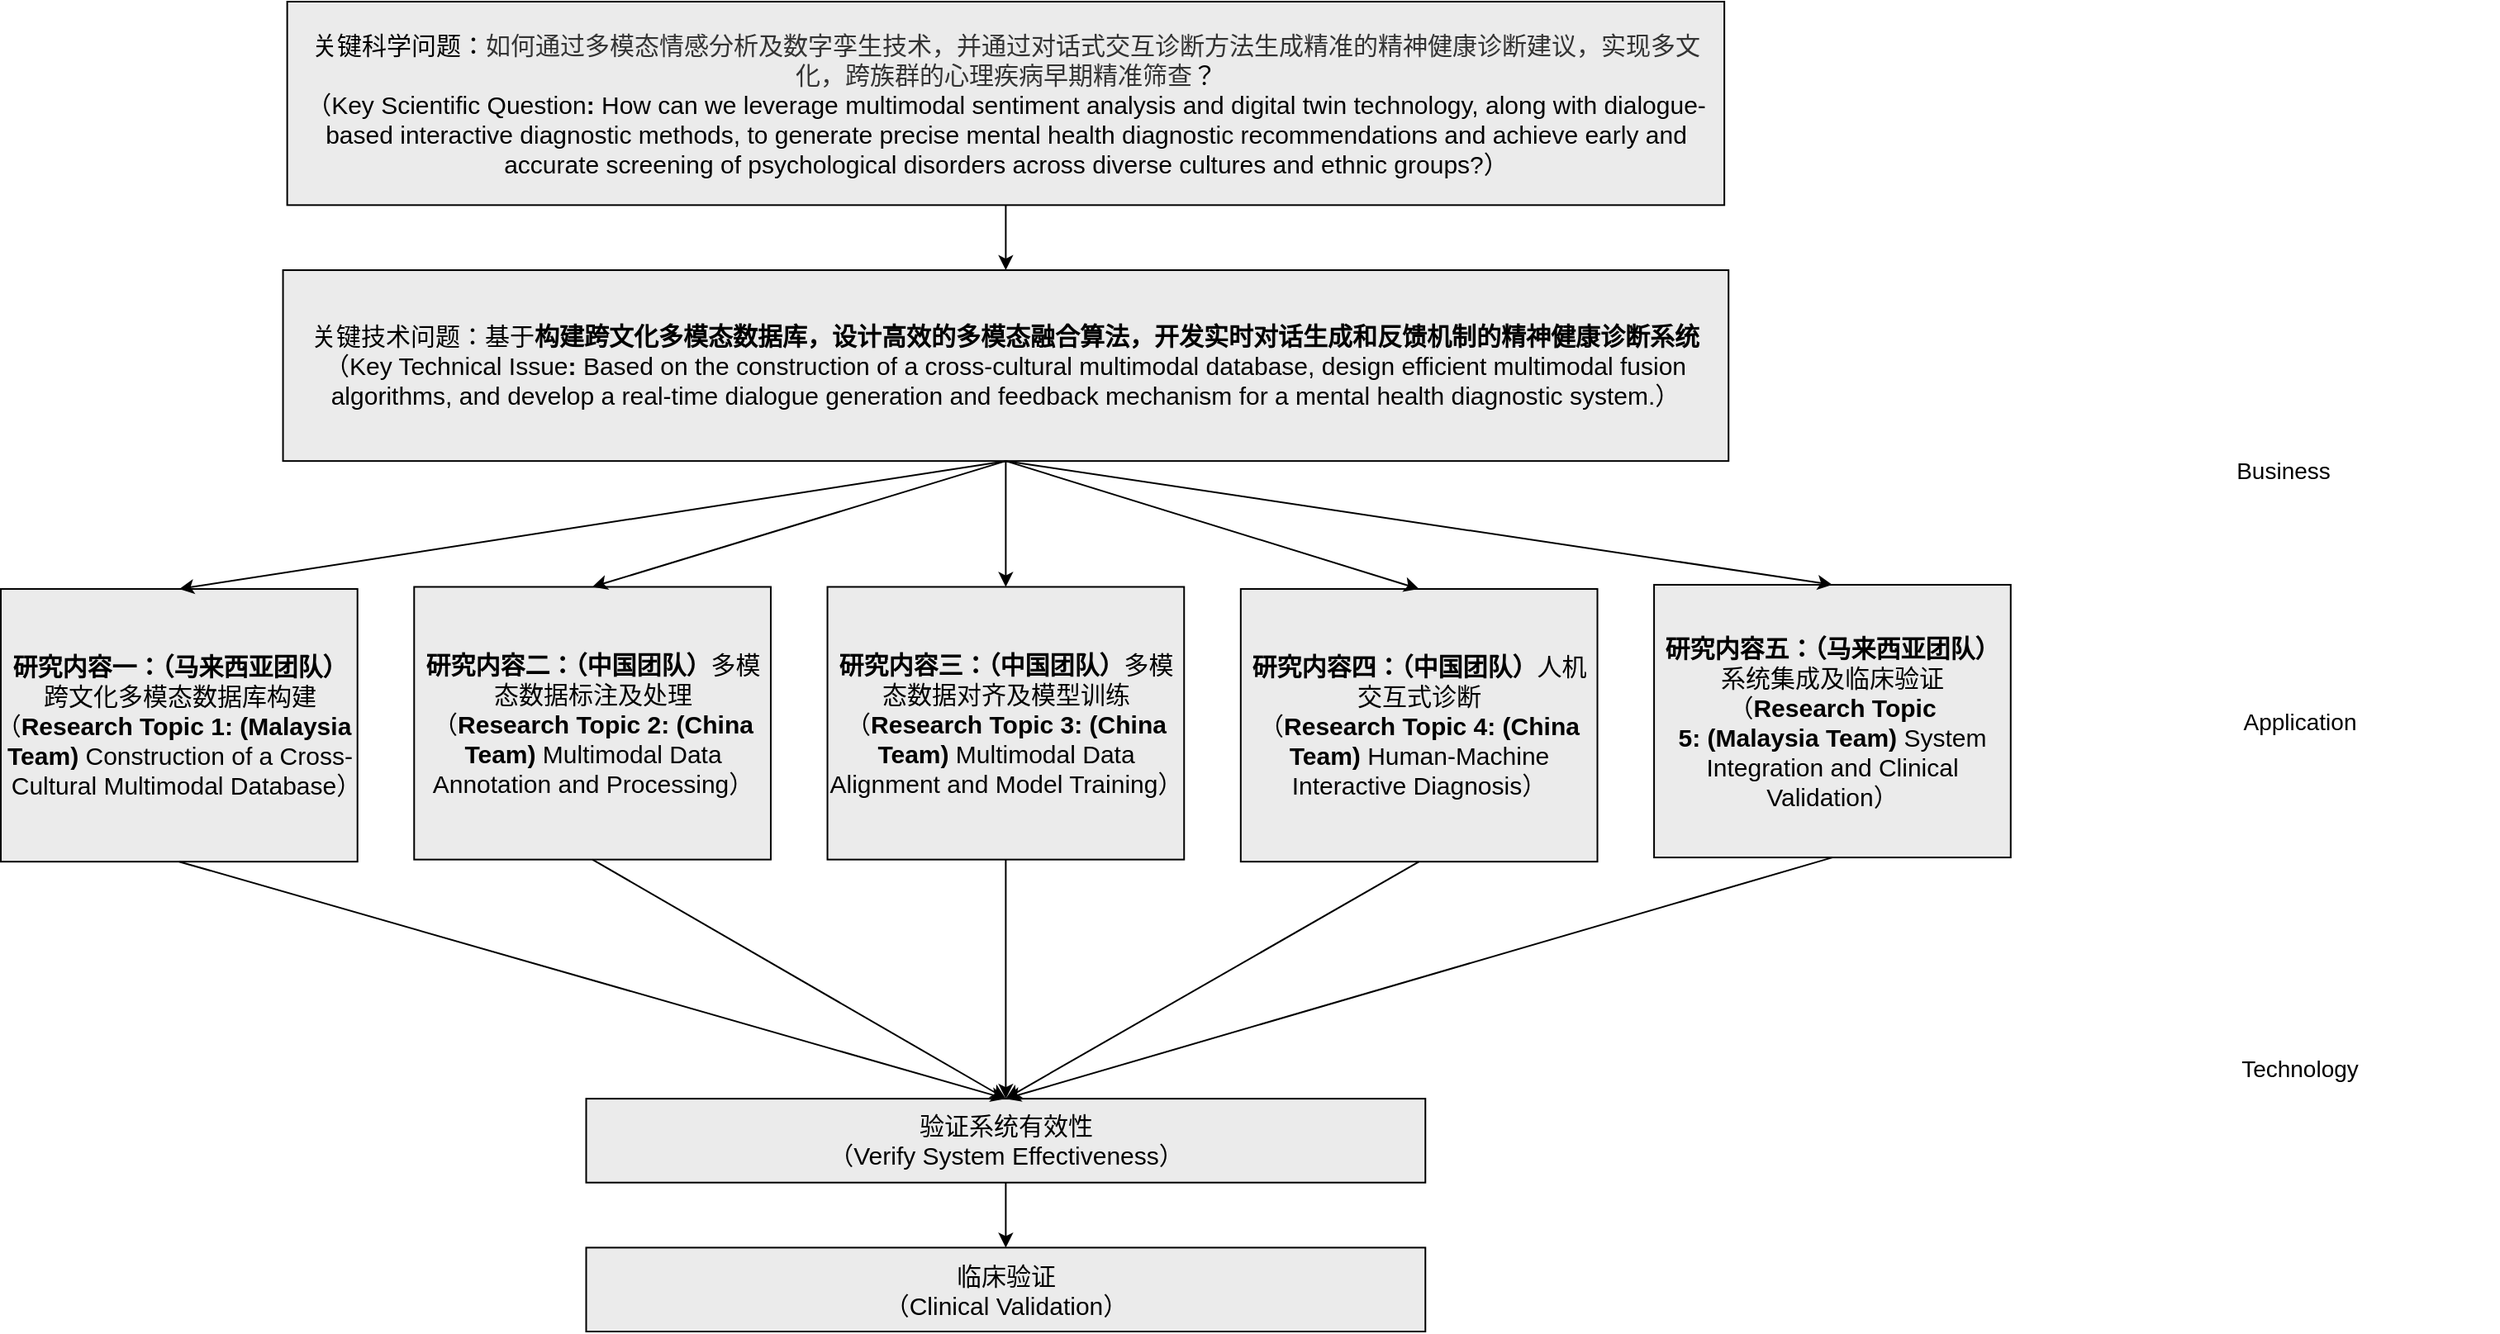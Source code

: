 <mxfile version="25.0.3">
  <diagram id="6I0OCvxSQrVGMHxT2VVA" name="Page-1">
    <mxGraphModel dx="1918" dy="665" grid="0" gridSize="10" guides="1" tooltips="1" connect="1" arrows="1" fold="1" page="0" pageScale="1" pageWidth="850" pageHeight="1100" math="0" shadow="0">
      <root>
        <mxCell id="0" />
        <mxCell id="1" parent="0" />
        <mxCell id="dKdSaXE48SgPbhcamS2K-58" value="Technology" style="text;html=1;strokeColor=none;fillColor=none;align=center;verticalAlign=middle;whiteSpace=wrap;fontSize=14;" parent="1" vertex="1">
          <mxGeometry x="1269" y="751" width="240" height="20" as="geometry" />
        </mxCell>
        <mxCell id="dKdSaXE48SgPbhcamS2K-59" value="Application" style="text;html=1;strokeColor=none;fillColor=none;align=center;verticalAlign=middle;whiteSpace=wrap;fontSize=14;" parent="1" vertex="1">
          <mxGeometry x="1269" y="541" width="240" height="20" as="geometry" />
        </mxCell>
        <mxCell id="dKdSaXE48SgPbhcamS2K-60" value="Business" style="text;html=1;strokeColor=none;fillColor=none;align=center;verticalAlign=middle;whiteSpace=wrap;fontSize=14;" parent="1" vertex="1">
          <mxGeometry x="1259" y="389" width="240" height="20" as="geometry" />
        </mxCell>
        <mxCell id="u0KdexLZ_XR5zZTz2mG9-1" value="" style="group" vertex="1" connectable="0" parent="1">
          <mxGeometry x="-2.5" y="115" width="1216.39" height="805" as="geometry" />
        </mxCell>
        <mxCell id="VO531dHjWUVzXmGTuJKX-1" value="&lt;font style=&quot;font-size: 15px;&quot;&gt;关键科学问题：&lt;span style=&quot;color: rgb(51, 51, 51); letter-spacing: 0pt; text-align: justify; text-indent: 2em;&quot;&gt;&lt;font face=&quot;Helvetica&quot; style=&quot;&quot;&gt;如何通过多模态情感分析及数字孪生技术，并通过对话式交互诊断方法生成精准的精神健康诊断建议，实现多文化，跨族群的心理疾病早期精准筛查&lt;/font&gt;&lt;/span&gt;&lt;span style=&quot;background-color: initial;&quot;&gt;？&lt;/span&gt;&lt;/font&gt;&lt;div style=&quot;text-align: start;&quot; data-hash=&quot;b935e11d9d1dda486e0670e52072802b&quot; data-version=&quot;3.0.0&quot;&gt;&lt;/div&gt;&lt;div&gt;&lt;font style=&quot;font-size: 15px;&quot;&gt;（Key Scientific Question&lt;strong style=&quot;&quot;&gt;:&lt;/strong&gt; How can we leverage multimodal sentiment analysis and digital twin technology, along with dialogue-based interactive diagnostic methods, to generate precise mental health diagnostic recommendations and achieve early and accurate screening of psychological disorders across diverse cultures and ethnic groups?）&lt;/font&gt;&lt;span style=&quot;background-color: initial;&quot;&gt;&lt;/span&gt;&lt;/div&gt;" style="html=1;outlineConnect=0;whiteSpace=wrap;fillColor=#EBEBEB;shape=mxgraph.archimate3.application;appType=generic;archiType=square;" parent="u0KdexLZ_XR5zZTz2mG9-1" vertex="1">
          <mxGeometry x="173.317" width="869.757" height="123.162" as="geometry" />
        </mxCell>
        <mxCell id="VO531dHjWUVzXmGTuJKX-2" value="&lt;font style=&quot;font-size: 15px;&quot;&gt;关键技术问题：基于&lt;b style=&quot;&quot;&gt;构建跨文化多模态数据库，&lt;/b&gt;&lt;b style=&quot;&quot;&gt;设计高效的多模态融合算法，开发实时对话生成和反馈机制的精神健康诊断系统&lt;/b&gt;&lt;/font&gt;&lt;div&gt;&lt;font style=&quot;font-size: 15px;&quot;&gt;（&lt;span style=&quot;background-color: initial;&quot;&gt;Key Technical Issue&lt;/span&gt;&lt;strong style=&quot;background-color: initial;&quot;&gt;:&lt;/strong&gt;&lt;span style=&quot;background-color: initial;&quot;&gt;&amp;nbsp;Based on the construction of a cross-cultural multimodal database, design efficient multimodal fusion algorithms, and develop a real-time dialogue generation and feedback mechanism for a mental health diagnostic system.&lt;/span&gt;&lt;span style=&quot;background-color: initial;&quot;&gt;）&lt;/span&gt;&lt;/font&gt;&lt;/div&gt;" style="html=1;outlineConnect=0;whiteSpace=wrap;fillColor=#EBEBEB;shape=mxgraph.archimate3.application;appType=generic;archiType=square;" parent="u0KdexLZ_XR5zZTz2mG9-1" vertex="1">
          <mxGeometry x="170.777" y="162.524" width="874.836" height="115.544" as="geometry" />
        </mxCell>
        <mxCell id="VO531dHjWUVzXmGTuJKX-3" value="&lt;font style=&quot;font-size: 15px;&quot;&gt;&lt;b style=&quot;&quot;&gt;研究内容二：（中国团队）&lt;/b&gt;多模态数据标注及处理&lt;/font&gt;&lt;div&gt;&lt;font style=&quot;font-size: 15px;&quot;&gt;（&lt;b style=&quot;&quot;&gt;Research Topic 2: (China Team)&lt;/b&gt; Multimodal Data Annotation and Processing）&lt;/font&gt;&lt;/div&gt;" style="html=1;outlineConnect=0;whiteSpace=wrap;fillColor=#EBEBEB;shape=mxgraph.archimate3.application;appType=generic;archiType=square;" parent="u0KdexLZ_XR5zZTz2mG9-1" vertex="1">
          <mxGeometry x="250.134" y="354.251" width="215.852" height="165.063" as="geometry" />
        </mxCell>
        <mxCell id="VO531dHjWUVzXmGTuJKX-4" value="&lt;font style=&quot;font-size: 15px;&quot;&gt;&lt;b style=&quot;&quot;&gt;研究内容三：（中国团队）&lt;/b&gt;多模态数据对齐及模型训练（&lt;strong style=&quot;background-color: initial;&quot;&gt;Research Topic 3:&lt;/strong&gt;&lt;span style=&quot;background-color: initial;&quot;&gt;&lt;b&gt;&amp;nbsp;(China Team) &lt;/b&gt;Multimodal Data Alignment and Model Training&lt;/span&gt;&lt;span style=&quot;background-color: initial;&quot;&gt;）&lt;/span&gt;&lt;/font&gt;" style="html=1;outlineConnect=0;whiteSpace=wrap;fillColor=#EBEBEB;shape=mxgraph.archimate3.application;appType=generic;archiType=square;" parent="u0KdexLZ_XR5zZTz2mG9-1" vertex="1">
          <mxGeometry x="500.269" y="354.251" width="215.852" height="165.063" as="geometry" />
        </mxCell>
        <mxCell id="VO531dHjWUVzXmGTuJKX-5" value="&lt;font style=&quot;font-size: 15px;&quot;&gt;&lt;b style=&quot;&quot;&gt;研究内容四：（中国团队）&lt;/b&gt;人机交互式诊断&lt;/font&gt;&lt;div&gt;&lt;font style=&quot;font-size: 15px;&quot;&gt;（&lt;b style=&quot;&quot;&gt;Research Topic 4: (China Team)&lt;/b&gt; Human-Machine Interactive Diagnosis）&lt;/font&gt;&lt;span style=&quot;color: rgba(0, 0, 0, 0); font-family: monospace; font-size: 0px; text-align: start; text-wrap-mode: nowrap;&quot;&gt;%3CmxGraphModel%3E%3Croot%3E%3CmxCell%20id%3D%220%22%2F%3E%3CmxCell%20id%3D%221%22%20parent%3D%220%22%2F%3E%3CmxCell%20id%3D%222%22%20value%3D%22%E7%A0%94%E7%A9%B6%E5%86%85%E5%AE%B9%E4%B8%80%EF%BC%9A%E5%A4%9A%E6%A8%A1%E6%80%81%E6%95%B0%E6%8D%AE%E6%94%B6%E9%9B%86%E5%8F%8A%E6%A0%87%E6%B3%A8%22%20style%3D%22html%3D1%3BoutlineConnect%3D0%3BwhiteSpace%3Dwrap%3BfillColor%3D%23EBEBEB%3Bshape%3Dmxgraph.archimate3.application%3BappType%3Dgeneric%3BarchiType%3Dsquare%3B%22%20vertex%3D%221%22%20parent%3D%221%22%3E%3CmxGeometry%20x%3D%22190%22%20y%3D%22320%22%20width%3D%22400%22%20height%3D%2240%22%20as%3D%22geometry%22%2F%3E%3C%2FmxCell%3E%3C%2Froot%3E%3C%2FmxGraphModel%3E&lt;/span&gt;&lt;/div&gt;" style="html=1;outlineConnect=0;whiteSpace=wrap;fillColor=#EBEBEB;shape=mxgraph.archimate3.application;appType=generic;archiType=square;" parent="u0KdexLZ_XR5zZTz2mG9-1" vertex="1">
          <mxGeometry x="750.403" y="355.521" width="215.852" height="165.063" as="geometry" />
        </mxCell>
        <mxCell id="VO531dHjWUVzXmGTuJKX-6" value="&lt;font style=&quot;font-size: 15px;&quot;&gt;&lt;b style=&quot;&quot;&gt;研究内容一：（马来西亚团队）&lt;/b&gt;跨文化多模态数据库构建&lt;/font&gt;&lt;span style=&quot;color: rgba(0, 0, 0, 0); font-family: monospace; text-align: start; text-wrap-mode: nowrap; font-size: 0px;&quot;&gt;%3CmxGraphModel%3E%3Croot%3E%3CmxCell%20id%3D%220%22%2F%3E%3CmxCell%20id%3D%221%22%20parent%3D%220%22%2F%3E%3CmxCell%20id%3D%222%22%20value%3D%22%E7%A0%94%E7%A9%B6%E5%86%85%E5%AE%B9%E4%B8%80%EF%BC%9A%E5%A4%9A%E6%A8%A1%E6%80%81%E6%95%B0%E6%8D%AE%E6%94%B6%E9%9B%86%E5%8F%8A%E6%A0%87%E6%B3%A8%22%20style%3D%22html%3D1%3BoutlineConnect%3D0%3BwhiteSpace%3Dwrap%3BfillColor%3D%23EBEBEB%3Bshape%3Dmxgraph.archimate3.application%3BappType%3Dgeneric%3BarchiType%3Dsquare%3B%22%20vertex%3D%221%22%20parent%3D%221%22%3E%3CmxGeometry%20x%3D%22190%22%20y%3D%22320%22%20width%3D%22400%22%20height%3D%2240%22%20as%3D%22geometry%22%2F%3E%3C%2FmxCell%3E%3C%2Froot%3E%3C%2FmxGraphModel%3E&lt;/span&gt;&lt;div&gt;&lt;span style=&quot;color: rgba(0, 0, 0, 0); font-family: monospace; text-align: start; text-wrap-mode: nowrap; font-size: 0px;&quot;&gt;（（（(&lt;/span&gt;&lt;font style=&quot;font-size: 15px;&quot;&gt;&lt;span style=&quot;background-color: initial;&quot;&gt;（&lt;/span&gt;&lt;strong style=&quot;background-color: initial;&quot;&gt;Research Topic 1:&lt;/strong&gt;&lt;span style=&quot;background-color: initial;&quot;&gt; &lt;b style=&quot;&quot;&gt;(Malaysia Team)&lt;/b&gt; Construction of a Cross-Cultural Multimodal Database）&lt;/span&gt;&lt;/font&gt;&lt;span style=&quot;color: rgba(0, 0, 0, 0); font-family: monospace; text-align: start; text-wrap-mode: nowrap; background-color: initial; font-size: 0px;&quot;&gt;）&lt;/span&gt;&lt;/div&gt;" style="html=1;outlineConnect=0;whiteSpace=wrap;fillColor=#EBEBEB;shape=mxgraph.archimate3.application;appType=generic;archiType=square;" parent="u0KdexLZ_XR5zZTz2mG9-1" vertex="1">
          <mxGeometry y="355.521" width="215.852" height="165.063" as="geometry" />
        </mxCell>
        <mxCell id="VO531dHjWUVzXmGTuJKX-7" value="&lt;font style=&quot;font-size: 15px;&quot;&gt;&lt;b style=&quot;&quot;&gt;研究内容五：（马来西亚团队）&lt;/b&gt;系统集成及临床验证（&lt;/font&gt;&lt;font style=&quot;font-size: 15px;&quot;&gt;&lt;strong style=&quot;background-color: initial;&quot;&gt;Research Topic 5:&lt;/strong&gt;&lt;span style=&quot;background-color: initial;&quot;&gt;&lt;b&gt;&amp;nbsp;(Malaysia Team)&lt;/b&gt; System Integration and Clinical Validation&lt;/span&gt;&lt;span style=&quot;background-color: initial;&quot;&gt;）&lt;/span&gt;&lt;/font&gt;&lt;span style=&quot;text-wrap-mode: nowrap; background-color: initial; color: rgba(0, 0, 0, 0); font-family: monospace; font-size: 0px; text-align: start;&quot;&gt;%3CmxGraphModel%3E%3Croot%3E%3CmxCell%20id%3D%220%22%2F%3E%3CmxCell%20id%3D%221%22%20parent%3D%220%22%2F%3E%3CmxCell%20id%3D%222%22%20value%3D%22%E7%A0%94%E7%A9%B6%E5%86%85%E5%AE%B9%E4%B8%80%EF%BC%9A%E5%A4%9A%E6%A8%A1%E6%80%81%E6%95%B0%E6%8D%AE%E6%94%B6%E9%9B%86%E5%8F%8A%E6%A0%87%E6%B3%A8%22%20style%3D%22html%3D1%3BoutlineConnect%3D0%3BwhiteSpace%3Dwrap%3BfillColor%3D%23EBEBEB%3Bshape%3Dmxgraph.archimate3.application%3BappType%3Dgeneric%3BarchiType%3Dsquare%3B%22%20vertex%3D%221%22%20parent%3D%221%22%3E%3CmxGeometry%20x%3D%22190%22%20y%3D%22320%22%20width%3D%22400%22%20height%3D%2240%22%20as%3D%22geometry%22%2F%3E%3C%2FmxCell%3E%3C%2Froot%3E%3C%2FmxGraphModel%3E（）&lt;/span&gt;" style="html=1;outlineConnect=0;whiteSpace=wrap;fillColor=#EBEBEB;shape=mxgraph.archimate3.application;appType=generic;archiType=square;" parent="u0KdexLZ_XR5zZTz2mG9-1" vertex="1">
          <mxGeometry x="1000.538" y="352.981" width="215.852" height="165.063" as="geometry" />
        </mxCell>
        <mxCell id="VO531dHjWUVzXmGTuJKX-8" value="&lt;font style=&quot;font-size: 15px;&quot;&gt;验证系统有效性&lt;/font&gt;&lt;div&gt;&lt;font style=&quot;font-size: 15px;&quot;&gt;（Verify System Effectiveness）&lt;/font&gt;&lt;/div&gt;" style="html=1;outlineConnect=0;whiteSpace=wrap;fillColor=#EBEBEB;shape=mxgraph.archimate3.application;appType=generic;archiType=square;" parent="u0KdexLZ_XR5zZTz2mG9-1" vertex="1">
          <mxGeometry x="354.251" y="664.062" width="507.887" height="50.789" as="geometry" />
        </mxCell>
        <mxCell id="VO531dHjWUVzXmGTuJKX-9" value="&lt;font style=&quot;font-size: 15px;&quot;&gt;临床验证&lt;/font&gt;&lt;div&gt;&lt;font style=&quot;font-size: 15px;&quot;&gt;（Clinical Validation）&lt;/font&gt;&lt;/div&gt;" style="html=1;outlineConnect=0;whiteSpace=wrap;fillColor=#EBEBEB;shape=mxgraph.archimate3.application;appType=generic;archiType=square;" parent="u0KdexLZ_XR5zZTz2mG9-1" vertex="1">
          <mxGeometry x="354.251" y="754.211" width="507.887" height="50.789" as="geometry" />
        </mxCell>
        <mxCell id="VO531dHjWUVzXmGTuJKX-10" style="edgeStyle=orthogonalEdgeStyle;rounded=0;orthogonalLoop=1;jettySize=auto;html=1;exitX=0.5;exitY=1;exitDx=0;exitDy=0;exitPerimeter=0;entryX=0.5;entryY=0;entryDx=0;entryDy=0;entryPerimeter=0;" parent="u0KdexLZ_XR5zZTz2mG9-1" source="VO531dHjWUVzXmGTuJKX-1" target="VO531dHjWUVzXmGTuJKX-2" edge="1">
          <mxGeometry relative="1" as="geometry" />
        </mxCell>
        <mxCell id="VO531dHjWUVzXmGTuJKX-11" style="rounded=0;orthogonalLoop=1;jettySize=auto;html=1;exitX=0.5;exitY=1;exitDx=0;exitDy=0;exitPerimeter=0;entryX=0.5;entryY=0;entryDx=0;entryDy=0;entryPerimeter=0;" parent="u0KdexLZ_XR5zZTz2mG9-1" source="VO531dHjWUVzXmGTuJKX-2" target="VO531dHjWUVzXmGTuJKX-3" edge="1">
          <mxGeometry relative="1" as="geometry" />
        </mxCell>
        <mxCell id="VO531dHjWUVzXmGTuJKX-12" style="rounded=0;orthogonalLoop=1;jettySize=auto;html=1;exitX=0.5;exitY=1;exitDx=0;exitDy=0;exitPerimeter=0;entryX=0.5;entryY=0;entryDx=0;entryDy=0;entryPerimeter=0;edgeStyle=orthogonalEdgeStyle;" parent="u0KdexLZ_XR5zZTz2mG9-1" source="VO531dHjWUVzXmGTuJKX-2" target="VO531dHjWUVzXmGTuJKX-4" edge="1">
          <mxGeometry relative="1" as="geometry" />
        </mxCell>
        <mxCell id="VO531dHjWUVzXmGTuJKX-13" style="rounded=0;orthogonalLoop=1;jettySize=auto;html=1;exitX=0.5;exitY=1;exitDx=0;exitDy=0;exitPerimeter=0;entryX=0.5;entryY=0;entryDx=0;entryDy=0;entryPerimeter=0;" parent="u0KdexLZ_XR5zZTz2mG9-1" source="VO531dHjWUVzXmGTuJKX-2" target="VO531dHjWUVzXmGTuJKX-5" edge="1">
          <mxGeometry relative="1" as="geometry" />
        </mxCell>
        <mxCell id="VO531dHjWUVzXmGTuJKX-14" style="rounded=0;orthogonalLoop=1;jettySize=auto;html=1;exitX=0.5;exitY=1;exitDx=0;exitDy=0;exitPerimeter=0;entryX=0.5;entryY=0;entryDx=0;entryDy=0;entryPerimeter=0;" parent="u0KdexLZ_XR5zZTz2mG9-1" source="VO531dHjWUVzXmGTuJKX-2" target="VO531dHjWUVzXmGTuJKX-6" edge="1">
          <mxGeometry relative="1" as="geometry" />
        </mxCell>
        <mxCell id="VO531dHjWUVzXmGTuJKX-15" style="rounded=0;orthogonalLoop=1;jettySize=auto;html=1;exitX=0.5;exitY=1;exitDx=0;exitDy=0;exitPerimeter=0;entryX=0.5;entryY=0;entryDx=0;entryDy=0;entryPerimeter=0;" parent="u0KdexLZ_XR5zZTz2mG9-1" source="VO531dHjWUVzXmGTuJKX-2" target="VO531dHjWUVzXmGTuJKX-7" edge="1">
          <mxGeometry relative="1" as="geometry" />
        </mxCell>
        <mxCell id="VO531dHjWUVzXmGTuJKX-16" style="edgeStyle=orthogonalEdgeStyle;rounded=0;orthogonalLoop=1;jettySize=auto;html=1;exitX=0.5;exitY=1;exitDx=0;exitDy=0;exitPerimeter=0;entryX=0.5;entryY=0;entryDx=0;entryDy=0;entryPerimeter=0;" parent="u0KdexLZ_XR5zZTz2mG9-1" source="VO531dHjWUVzXmGTuJKX-8" target="VO531dHjWUVzXmGTuJKX-9" edge="1">
          <mxGeometry relative="1" as="geometry" />
        </mxCell>
        <mxCell id="VO531dHjWUVzXmGTuJKX-17" style="rounded=0;orthogonalLoop=1;jettySize=auto;html=1;exitX=0.5;exitY=1;exitDx=0;exitDy=0;exitPerimeter=0;entryX=0.5;entryY=0;entryDx=0;entryDy=0;entryPerimeter=0;" parent="u0KdexLZ_XR5zZTz2mG9-1" source="VO531dHjWUVzXmGTuJKX-3" target="VO531dHjWUVzXmGTuJKX-8" edge="1">
          <mxGeometry relative="1" as="geometry">
            <mxPoint x="448.845" y="605.655" as="sourcePoint" />
          </mxGeometry>
        </mxCell>
        <mxCell id="VO531dHjWUVzXmGTuJKX-18" style="rounded=0;orthogonalLoop=1;jettySize=auto;html=1;exitX=0.5;exitY=1;exitDx=0;exitDy=0;exitPerimeter=0;entryX=0.5;entryY=0;entryDx=0;entryDy=0;entryPerimeter=0;edgeStyle=orthogonalEdgeStyle;" parent="u0KdexLZ_XR5zZTz2mG9-1" source="VO531dHjWUVzXmGTuJKX-4" target="VO531dHjWUVzXmGTuJKX-8" edge="1">
          <mxGeometry relative="1" as="geometry">
            <mxPoint x="603.751" y="605.655" as="sourcePoint" />
          </mxGeometry>
        </mxCell>
        <mxCell id="VO531dHjWUVzXmGTuJKX-19" style="rounded=0;orthogonalLoop=1;jettySize=auto;html=1;exitX=0.5;exitY=1;exitDx=0;exitDy=0;exitPerimeter=0;entryX=0.5;entryY=0;entryDx=0;entryDy=0;entryPerimeter=0;" parent="u0KdexLZ_XR5zZTz2mG9-1" source="VO531dHjWUVzXmGTuJKX-5" target="VO531dHjWUVzXmGTuJKX-8" edge="1">
          <mxGeometry relative="1" as="geometry">
            <mxPoint x="758.657" y="605.655" as="sourcePoint" />
          </mxGeometry>
        </mxCell>
        <mxCell id="VO531dHjWUVzXmGTuJKX-20" style="rounded=0;orthogonalLoop=1;jettySize=auto;html=1;exitX=0.5;exitY=1;exitDx=0;exitDy=0;exitPerimeter=0;entryX=0.5;entryY=0;entryDx=0;entryDy=0;entryPerimeter=0;" parent="u0KdexLZ_XR5zZTz2mG9-1" source="VO531dHjWUVzXmGTuJKX-6" target="VO531dHjWUVzXmGTuJKX-8" edge="1">
          <mxGeometry relative="1" as="geometry">
            <mxPoint x="293.94" y="605.655" as="sourcePoint" />
          </mxGeometry>
        </mxCell>
        <mxCell id="VO531dHjWUVzXmGTuJKX-22" style="rounded=0;orthogonalLoop=1;jettySize=auto;html=1;exitX=0.5;exitY=1;exitDx=0;exitDy=0;exitPerimeter=0;entryX=0.5;entryY=0;entryDx=0;entryDy=0;entryPerimeter=0;" parent="u0KdexLZ_XR5zZTz2mG9-1" source="VO531dHjWUVzXmGTuJKX-7" target="VO531dHjWUVzXmGTuJKX-8" edge="1">
          <mxGeometry relative="1" as="geometry">
            <mxPoint x="913.562" y="605.655" as="sourcePoint" />
          </mxGeometry>
        </mxCell>
      </root>
    </mxGraphModel>
  </diagram>
</mxfile>
